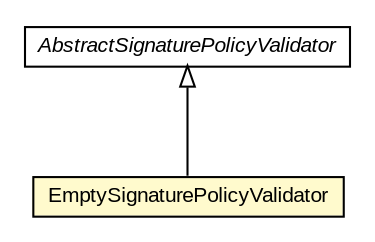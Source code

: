 #!/usr/local/bin/dot
#
# Class diagram 
# Generated by UMLGraph version R5_6-24-gf6e263 (http://www.umlgraph.org/)
#

digraph G {
	edge [fontname="arial",fontsize=10,labelfontname="arial",labelfontsize=10];
	node [fontname="arial",fontsize=10,shape=plaintext];
	nodesep=0.25;
	ranksep=0.5;
	// eu.europa.esig.dss.validation.EmptySignaturePolicyValidator
	c345203 [label=<<table title="eu.europa.esig.dss.validation.EmptySignaturePolicyValidator" border="0" cellborder="1" cellspacing="0" cellpadding="2" port="p" bgcolor="lemonChiffon" href="./EmptySignaturePolicyValidator.html">
		<tr><td><table border="0" cellspacing="0" cellpadding="1">
<tr><td align="center" balign="center"> EmptySignaturePolicyValidator </td></tr>
		</table></td></tr>
		</table>>, URL="./EmptySignaturePolicyValidator.html", fontname="arial", fontcolor="black", fontsize=10.0];
	// eu.europa.esig.dss.validation.AbstractSignaturePolicyValidator
	c345223 [label=<<table title="eu.europa.esig.dss.validation.AbstractSignaturePolicyValidator" border="0" cellborder="1" cellspacing="0" cellpadding="2" port="p" href="./AbstractSignaturePolicyValidator.html">
		<tr><td><table border="0" cellspacing="0" cellpadding="1">
<tr><td align="center" balign="center"><font face="arial italic"> AbstractSignaturePolicyValidator </font></td></tr>
		</table></td></tr>
		</table>>, URL="./AbstractSignaturePolicyValidator.html", fontname="arial", fontcolor="black", fontsize=10.0];
	//eu.europa.esig.dss.validation.EmptySignaturePolicyValidator extends eu.europa.esig.dss.validation.AbstractSignaturePolicyValidator
	c345223:p -> c345203:p [dir=back,arrowtail=empty];
}

